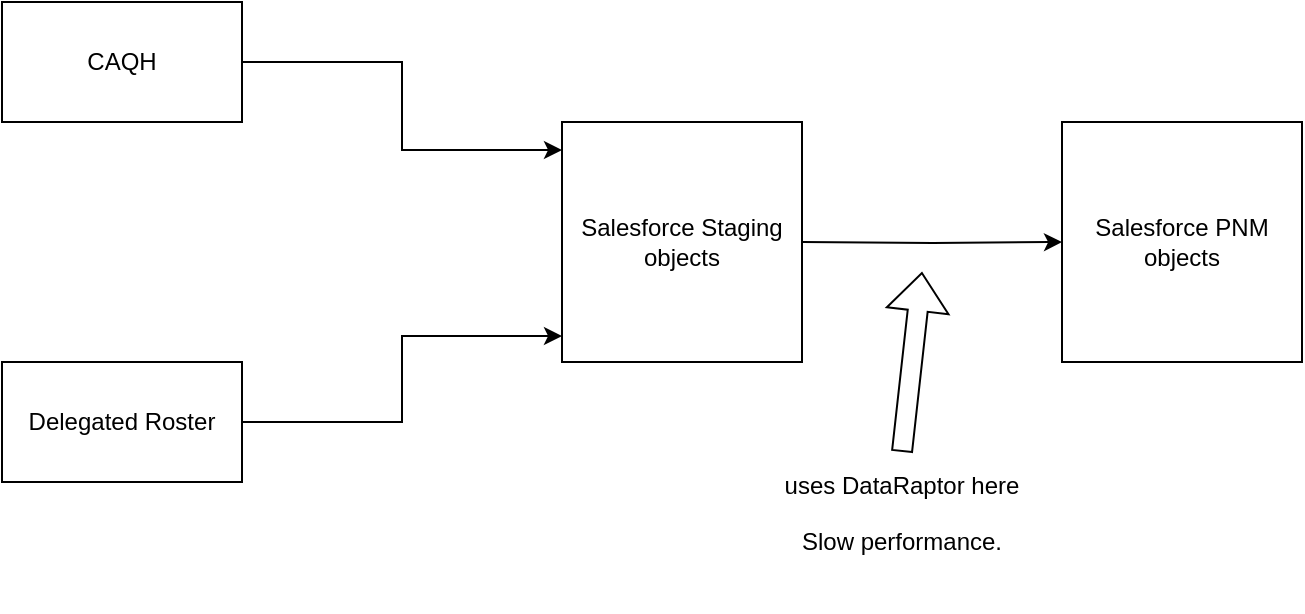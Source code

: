<mxfile version="21.8.0" type="github">
  <diagram name="Page-1" id="7LF9blOet01WtOAl9S7B">
    <mxGraphModel dx="1434" dy="878" grid="1" gridSize="10" guides="1" tooltips="1" connect="1" arrows="1" fold="1" page="1" pageScale="1" pageWidth="850" pageHeight="1100" math="0" shadow="0">
      <root>
        <mxCell id="0" />
        <mxCell id="1" parent="0" />
        <mxCell id="R5EehaXb86aNorxMb2Aj-4" style="edgeStyle=orthogonalEdgeStyle;rounded=0;orthogonalLoop=1;jettySize=auto;html=1;exitX=1;exitY=0.5;exitDx=0;exitDy=0;entryX=0;entryY=0.117;entryDx=0;entryDy=0;entryPerimeter=0;" parent="1" source="R5EehaXb86aNorxMb2Aj-1" target="R5EehaXb86aNorxMb2Aj-10" edge="1">
          <mxGeometry relative="1" as="geometry">
            <mxPoint x="307.5" y="227.5" as="targetPoint" />
          </mxGeometry>
        </mxCell>
        <mxCell id="R5EehaXb86aNorxMb2Aj-1" value="CAQH" style="rounded=0;whiteSpace=wrap;html=1;" parent="1" vertex="1">
          <mxGeometry x="50" y="155" width="120" height="60" as="geometry" />
        </mxCell>
        <mxCell id="R5EehaXb86aNorxMb2Aj-5" style="edgeStyle=orthogonalEdgeStyle;rounded=0;orthogonalLoop=1;jettySize=auto;html=1;exitX=1;exitY=0.5;exitDx=0;exitDy=0;entryX=0;entryY=0.892;entryDx=0;entryDy=0;entryPerimeter=0;" parent="1" source="R5EehaXb86aNorxMb2Aj-2" target="R5EehaXb86aNorxMb2Aj-10" edge="1">
          <mxGeometry relative="1" as="geometry">
            <mxPoint x="307.5" y="322.5" as="targetPoint" />
          </mxGeometry>
        </mxCell>
        <mxCell id="R5EehaXb86aNorxMb2Aj-2" value="Delegated Roster" style="rounded=0;whiteSpace=wrap;html=1;" parent="1" vertex="1">
          <mxGeometry x="50" y="335" width="120" height="60" as="geometry" />
        </mxCell>
        <mxCell id="R5EehaXb86aNorxMb2Aj-7" style="edgeStyle=orthogonalEdgeStyle;rounded=0;orthogonalLoop=1;jettySize=auto;html=1;exitX=1;exitY=0.5;exitDx=0;exitDy=0;entryX=0;entryY=0.5;entryDx=0;entryDy=0;" parent="1" target="R5EehaXb86aNorxMb2Aj-6" edge="1">
          <mxGeometry relative="1" as="geometry">
            <mxPoint x="450" y="275" as="sourcePoint" />
          </mxGeometry>
        </mxCell>
        <mxCell id="R5EehaXb86aNorxMb2Aj-6" value="Salesforce PNM&lt;br&gt;objects" style="whiteSpace=wrap;html=1;aspect=fixed;" parent="1" vertex="1">
          <mxGeometry x="580" y="215" width="120" height="120" as="geometry" />
        </mxCell>
        <mxCell id="R5EehaXb86aNorxMb2Aj-8" value="" style="shape=flexArrow;endArrow=classic;html=1;rounded=0;" parent="1" edge="1">
          <mxGeometry width="50" height="50" relative="1" as="geometry">
            <mxPoint x="500" y="380" as="sourcePoint" />
            <mxPoint x="510" y="290" as="targetPoint" />
          </mxGeometry>
        </mxCell>
        <mxCell id="R5EehaXb86aNorxMb2Aj-9" value="uses DataRaptor here&#xa;&#xa;Slow performance." style="swimlane;startSize=0;fontStyle=0;strokeColor=none;" parent="1" vertex="1">
          <mxGeometry x="440" y="410" width="120" height="50" as="geometry" />
        </mxCell>
        <mxCell id="R5EehaXb86aNorxMb2Aj-10" value="Salesforce Staging objects" style="whiteSpace=wrap;html=1;aspect=fixed;" parent="1" vertex="1">
          <mxGeometry x="330" y="215" width="120" height="120" as="geometry" />
        </mxCell>
      </root>
    </mxGraphModel>
  </diagram>
</mxfile>
